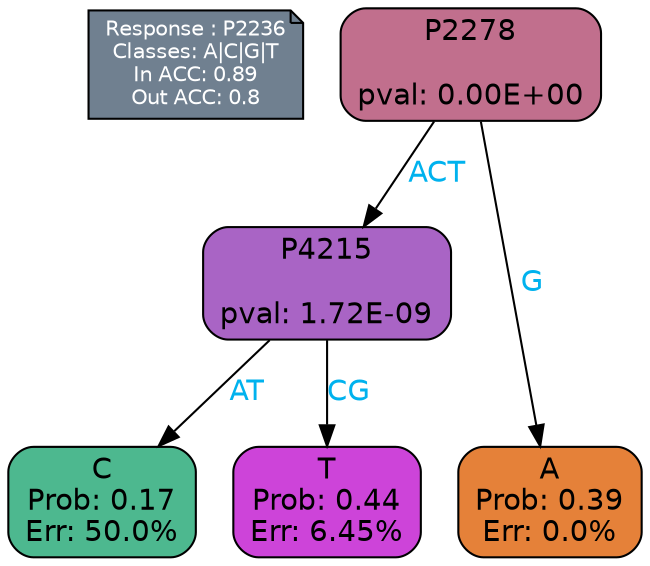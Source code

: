 digraph Tree {
node [shape=box, style="filled, rounded", color="black", fontname=helvetica] ;
graph [ranksep=equally, splines=polylines, bgcolor=transparent, dpi=600] ;
edge [fontname=helvetica] ;
LEGEND [label="Response : P2236
Classes: A|C|G|T
In ACC: 0.89
Out ACC: 0.8
",shape=note,align=left,style=filled,fillcolor="slategray",fontcolor="white",fontsize=10];1 [label="P2278

pval: 0.00E+00", fillcolor="#c16f8d"] ;
2 [label="P4215

pval: 1.72E-09", fillcolor="#a964c5"] ;
3 [label="C
Prob: 0.17
Err: 50.0%", fillcolor="#4db88f"] ;
4 [label="T
Prob: 0.44
Err: 6.45%", fillcolor="#cd44d9"] ;
5 [label="A
Prob: 0.39
Err: 0.0%", fillcolor="#e58139"] ;
1 -> 2 [label="ACT",fontcolor=deepskyblue2] ;
1 -> 5 [label="G",fontcolor=deepskyblue2] ;
2 -> 3 [label="AT",fontcolor=deepskyblue2] ;
2 -> 4 [label="CG",fontcolor=deepskyblue2] ;
{rank = same; 3;4;5;}{rank = same; LEGEND;1;}}